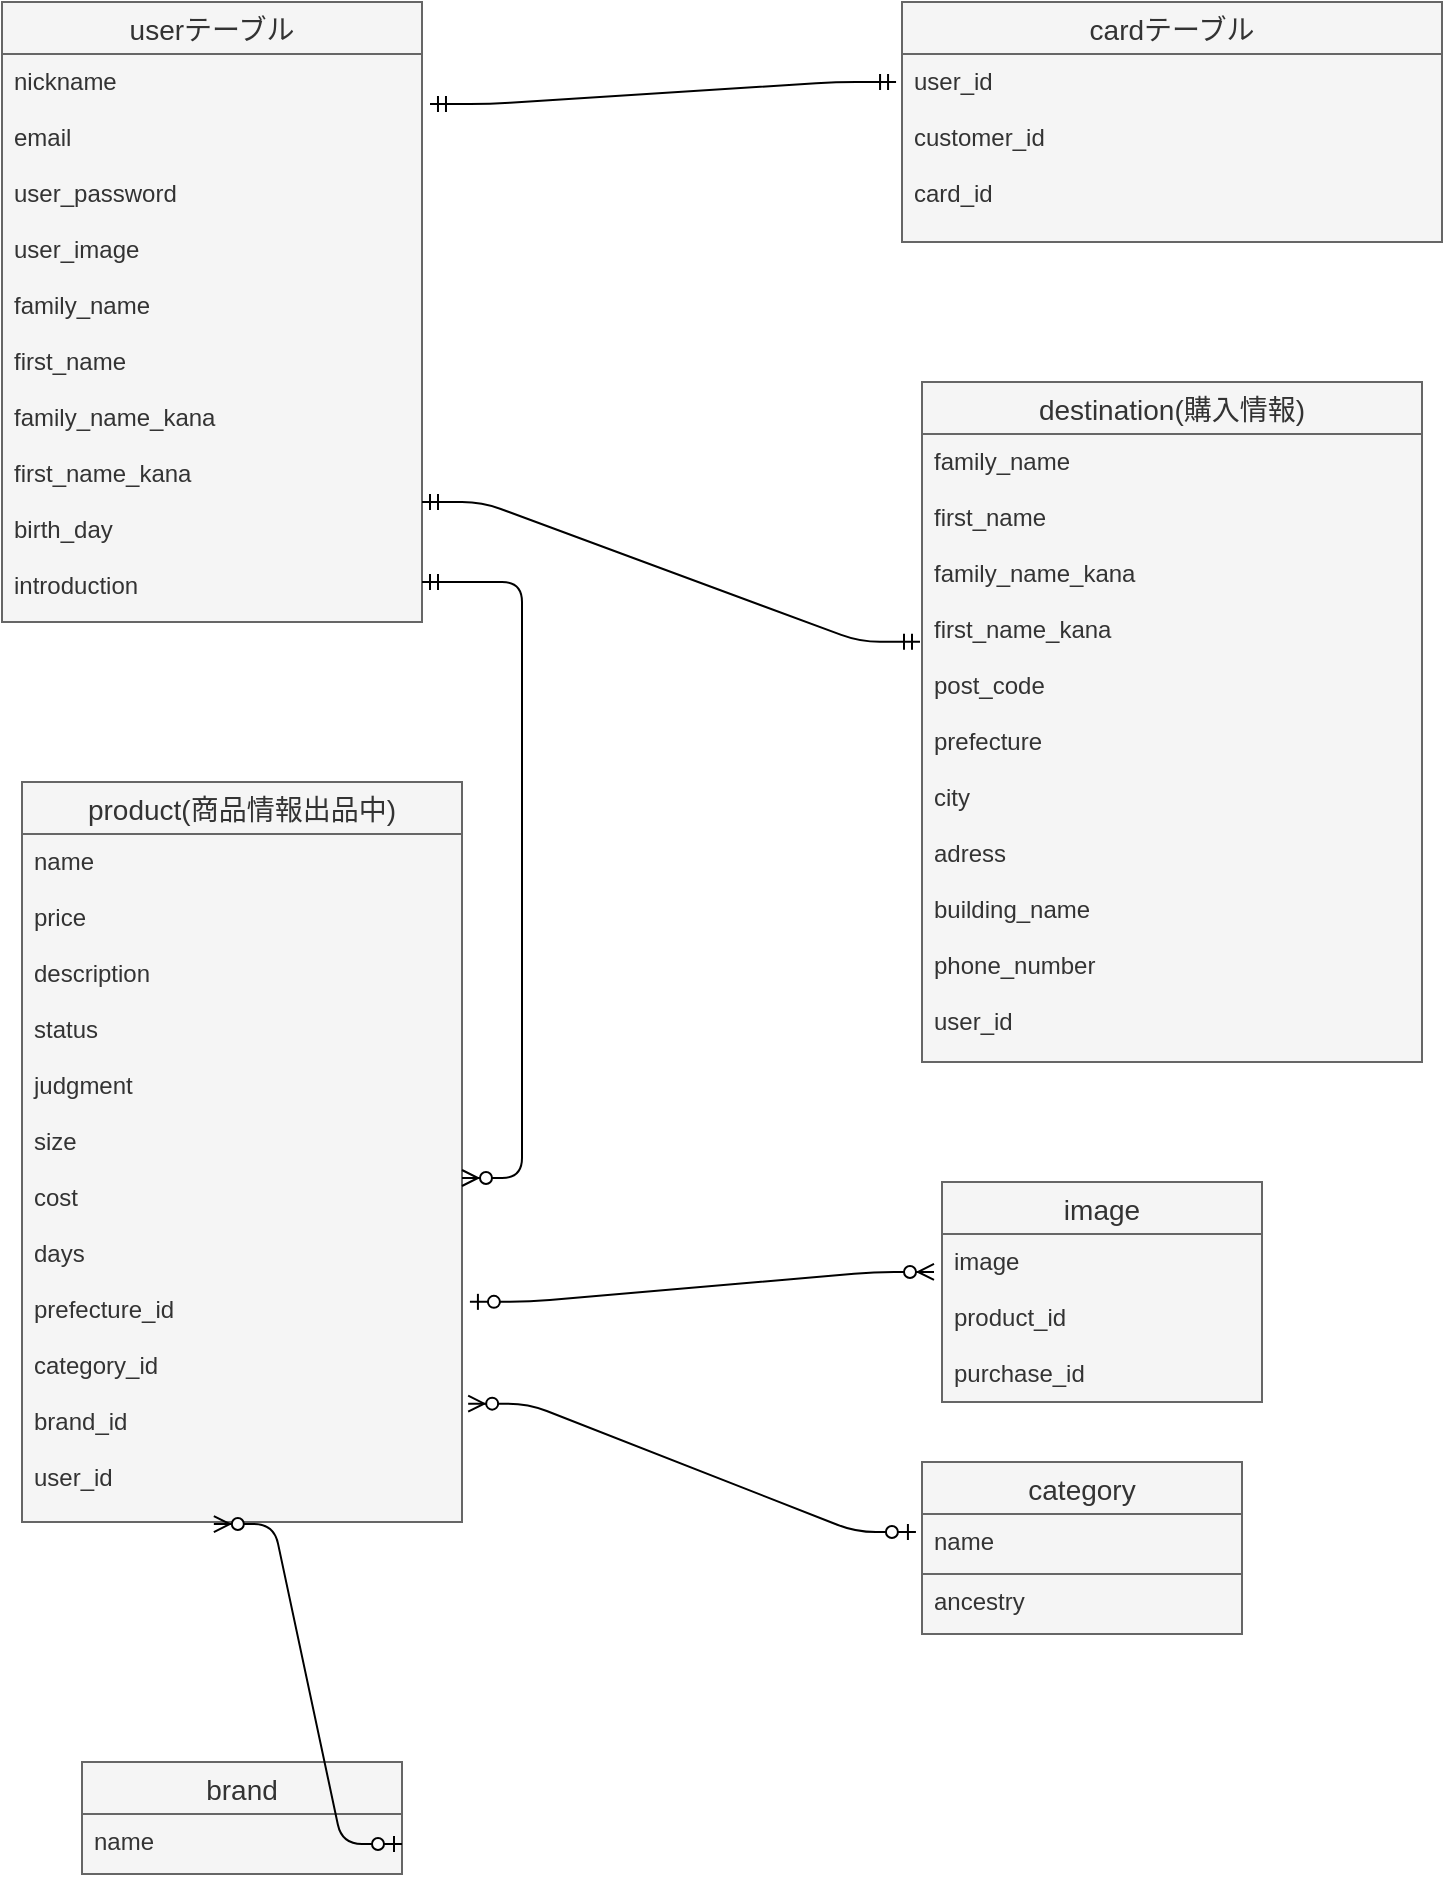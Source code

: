 <mxfile>
    <diagram id="1IACj6Gzww_0nRCPobDj" name="ページ1">
        <mxGraphModel dx="728" dy="680" grid="1" gridSize="10" guides="1" tooltips="1" connect="1" arrows="1" fold="1" page="1" pageScale="1" pageWidth="827" pageHeight="1169" math="0" shadow="0">
            <root>
                <mxCell id="0"/>
                <mxCell id="1" parent="0"/>
                <mxCell id="11" value="userテーブル" style="swimlane;fontStyle=0;childLayout=stackLayout;horizontal=1;startSize=26;horizontalStack=0;resizeParent=1;resizeParentMax=0;resizeLast=0;collapsible=1;marginBottom=0;align=center;fontSize=14;fillColor=#f5f5f5;strokeColor=#666666;fontColor=#333333;" parent="1" vertex="1">
                    <mxGeometry x="60" y="50" width="210" height="310" as="geometry"/>
                </mxCell>
                <mxCell id="12" value="nickname&#10;&#10;email&#10;&#10;user_password&#10;&#10;user_image&#10;&#10;family_name&#10;&#10;first_name&#10;&#10;family_name_kana&#10;&#10;first_name_kana&#10;&#10;birth_day&#10;&#10;introduction" style="text;strokeColor=#666666;fillColor=#f5f5f5;spacingLeft=4;spacingRight=4;overflow=hidden;rotatable=0;points=[[0,0.5],[1,0.5]];portConstraint=eastwest;fontSize=12;fontColor=#333333;" parent="11" vertex="1">
                    <mxGeometry y="26" width="210" height="284" as="geometry"/>
                </mxCell>
                <mxCell id="15" value="cardテーブル" style="swimlane;fontStyle=0;childLayout=stackLayout;horizontal=1;startSize=26;horizontalStack=0;resizeParent=1;resizeParentMax=0;resizeLast=0;collapsible=1;marginBottom=0;align=center;fontSize=14;fillColor=#f5f5f5;strokeColor=#666666;fontColor=#333333;" parent="1" vertex="1">
                    <mxGeometry x="510" y="50" width="270" height="120" as="geometry"/>
                </mxCell>
                <mxCell id="16" value="user_id&#10;&#10;customer_id&#10;&#10;card_id&#10;" style="text;strokeColor=#666666;fillColor=#f5f5f5;spacingLeft=4;spacingRight=4;overflow=hidden;rotatable=0;points=[[0,0.5],[1,0.5]];portConstraint=eastwest;fontSize=12;fontColor=#333333;" parent="15" vertex="1">
                    <mxGeometry y="26" width="270" height="94" as="geometry"/>
                </mxCell>
                <mxCell id="19" value="destination(購入情報)" style="swimlane;fontStyle=0;childLayout=stackLayout;horizontal=1;startSize=26;horizontalStack=0;resizeParent=1;resizeParentMax=0;resizeLast=0;collapsible=1;marginBottom=0;align=center;fontSize=14;fillColor=#f5f5f5;strokeColor=#666666;fontColor=#333333;" parent="1" vertex="1">
                    <mxGeometry x="520" y="240" width="250" height="340" as="geometry"/>
                </mxCell>
                <mxCell id="20" value="family_name&#10;&#10;first_name&#10;&#10;family_name_kana&#10;&#10;first_name_kana&#10;&#10;post_code&#10;&#10;prefecture&#10;&#10;city&#10;&#10;adress&#10;&#10;building_name&#10;&#10;phone_number&#10;&#10;user_id&#10;" style="text;strokeColor=#666666;fillColor=#f5f5f5;spacingLeft=4;spacingRight=4;overflow=hidden;rotatable=0;points=[[0,0.5],[1,0.5]];portConstraint=eastwest;fontSize=12;fontColor=#333333;" parent="19" vertex="1">
                    <mxGeometry y="26" width="250" height="314" as="geometry"/>
                </mxCell>
                <mxCell id="24" value="" style="edgeStyle=entityRelationEdgeStyle;fontSize=12;html=1;endArrow=ERmandOne;startArrow=ERmandOne;entryX=-0.011;entryY=0.149;entryDx=0;entryDy=0;entryPerimeter=0;exitX=1.019;exitY=0.088;exitDx=0;exitDy=0;exitPerimeter=0;" parent="1" source="12" target="16" edge="1">
                    <mxGeometry width="100" height="100" relative="1" as="geometry">
                        <mxPoint x="330" y="190" as="sourcePoint"/>
                        <mxPoint x="430" y="90" as="targetPoint"/>
                    </mxGeometry>
                </mxCell>
                <mxCell id="25" value="" style="edgeStyle=entityRelationEdgeStyle;fontSize=12;html=1;endArrow=ERmandOne;startArrow=ERmandOne;entryX=-0.004;entryY=0.331;entryDx=0;entryDy=0;entryPerimeter=0;" parent="1" target="20" edge="1">
                    <mxGeometry width="100" height="100" relative="1" as="geometry">
                        <mxPoint x="270" y="300" as="sourcePoint"/>
                        <mxPoint x="510" y="370" as="targetPoint"/>
                    </mxGeometry>
                </mxCell>
                <mxCell id="26" value="product(商品情報出品中)" style="swimlane;fontStyle=0;childLayout=stackLayout;horizontal=1;startSize=26;horizontalStack=0;resizeParent=1;resizeParentMax=0;resizeLast=0;collapsible=1;marginBottom=0;align=center;fontSize=14;fillColor=#f5f5f5;strokeColor=#666666;fontColor=#333333;" parent="1" vertex="1">
                    <mxGeometry x="70" y="440" width="220" height="370" as="geometry"/>
                </mxCell>
                <mxCell id="27" value="name&#10;&#10;price&#10;&#10;description&#10;&#10;status&#10;&#10;judgment&#10;&#10;size&#10;&#10;cost&#10;&#10;days&#10;&#10;prefecture_id&#10;&#10;category_id&#10;&#10;brand_id&#10;&#10;user_id&#10;" style="text;strokeColor=#666666;fillColor=#f5f5f5;spacingLeft=4;spacingRight=4;overflow=hidden;rotatable=0;points=[[0,0.5],[1,0.5]];portConstraint=eastwest;fontSize=12;fontColor=#333333;" parent="26" vertex="1">
                    <mxGeometry y="26" width="220" height="344" as="geometry"/>
                </mxCell>
                <mxCell id="34" value="" style="edgeStyle=entityRelationEdgeStyle;fontSize=12;html=1;endArrow=ERzeroToMany;startArrow=ERmandOne;" parent="1" target="27" edge="1">
                    <mxGeometry width="100" height="100" relative="1" as="geometry">
                        <mxPoint x="270" y="340" as="sourcePoint"/>
                        <mxPoint x="290" y="580" as="targetPoint"/>
                    </mxGeometry>
                </mxCell>
                <mxCell id="36" value="brand" style="swimlane;fontStyle=0;childLayout=stackLayout;horizontal=1;startSize=26;horizontalStack=0;resizeParent=1;resizeParentMax=0;resizeLast=0;collapsible=1;marginBottom=0;align=center;fontSize=14;fillColor=#f5f5f5;strokeColor=#666666;fontColor=#333333;" parent="1" vertex="1">
                    <mxGeometry x="100" y="930" width="160" height="56" as="geometry"/>
                </mxCell>
                <mxCell id="37" value="name" style="text;strokeColor=#666666;fillColor=#f5f5f5;spacingLeft=4;spacingRight=4;overflow=hidden;rotatable=0;points=[[0,0.5],[1,0.5]];portConstraint=eastwest;fontSize=12;fontColor=#333333;" parent="36" vertex="1">
                    <mxGeometry y="26" width="160" height="30" as="geometry"/>
                </mxCell>
                <mxCell id="40" value="category" style="swimlane;fontStyle=0;childLayout=stackLayout;horizontal=1;startSize=26;horizontalStack=0;resizeParent=1;resizeParentMax=0;resizeLast=0;collapsible=1;marginBottom=0;align=center;fontSize=14;fillColor=#f5f5f5;strokeColor=#666666;fontColor=#333333;" parent="1" vertex="1">
                    <mxGeometry x="520" y="780" width="160" height="86" as="geometry"/>
                </mxCell>
                <mxCell id="48" value="name" style="text;strokeColor=#666666;fillColor=#f5f5f5;spacingLeft=4;spacingRight=4;overflow=hidden;rotatable=0;points=[[0,0.5],[1,0.5]];portConstraint=eastwest;fontSize=12;fontColor=#333333;" parent="40" vertex="1">
                    <mxGeometry y="26" width="160" height="30" as="geometry"/>
                </mxCell>
                <mxCell id="42" value="ancestry" style="text;strokeColor=#666666;fillColor=#f5f5f5;spacingLeft=4;spacingRight=4;overflow=hidden;rotatable=0;points=[[0,0.5],[1,0.5]];portConstraint=eastwest;fontSize=12;fontColor=#333333;" parent="40" vertex="1">
                    <mxGeometry y="56" width="160" height="30" as="geometry"/>
                </mxCell>
                <mxCell id="44" value="image" style="swimlane;fontStyle=0;childLayout=stackLayout;horizontal=1;startSize=26;horizontalStack=0;resizeParent=1;resizeParentMax=0;resizeLast=0;collapsible=1;marginBottom=0;align=center;fontSize=14;fillColor=#f5f5f5;strokeColor=#666666;fontColor=#333333;" parent="1" vertex="1">
                    <mxGeometry x="530" y="640" width="160" height="110" as="geometry"/>
                </mxCell>
                <mxCell id="45" value="image&#10;&#10;product_id&#10;&#10;purchase_id&#10;" style="text;strokeColor=#666666;fillColor=#f5f5f5;spacingLeft=4;spacingRight=4;overflow=hidden;rotatable=0;points=[[0,0.5],[1,0.5]];portConstraint=eastwest;fontSize=12;fontColor=#333333;" parent="44" vertex="1">
                    <mxGeometry y="26" width="160" height="84" as="geometry"/>
                </mxCell>
                <mxCell id="49" value="" style="edgeStyle=entityRelationEdgeStyle;fontSize=12;html=1;endArrow=ERzeroToMany;startArrow=ERzeroToOne;exitX=1.018;exitY=0.68;exitDx=0;exitDy=0;exitPerimeter=0;entryX=-0.025;entryY=0.226;entryDx=0;entryDy=0;entryPerimeter=0;" parent="1" source="27" target="45" edge="1">
                    <mxGeometry width="100" height="100" relative="1" as="geometry">
                        <mxPoint x="330" y="770" as="sourcePoint"/>
                        <mxPoint x="430" y="670" as="targetPoint"/>
                    </mxGeometry>
                </mxCell>
                <mxCell id="50" value="" style="edgeStyle=entityRelationEdgeStyle;fontSize=12;html=1;endArrow=ERzeroToMany;startArrow=ERzeroToOne;exitX=-0.019;exitY=0.3;exitDx=0;exitDy=0;exitPerimeter=0;entryX=1.014;entryY=0.828;entryDx=0;entryDy=0;entryPerimeter=0;" parent="1" source="48" target="27" edge="1">
                    <mxGeometry width="100" height="100" relative="1" as="geometry">
                        <mxPoint x="556.5" y="880" as="sourcePoint"/>
                        <mxPoint x="490" y="760" as="targetPoint"/>
                    </mxGeometry>
                </mxCell>
                <mxCell id="51" value="" style="edgeStyle=entityRelationEdgeStyle;fontSize=12;html=1;endArrow=ERzeroToMany;startArrow=ERzeroToOne;exitX=1;exitY=0.5;exitDx=0;exitDy=0;entryX=0.436;entryY=1.003;entryDx=0;entryDy=0;entryPerimeter=0;" parent="1" source="37" target="27" edge="1">
                    <mxGeometry width="100" height="100" relative="1" as="geometry">
                        <mxPoint x="100" y="860" as="sourcePoint"/>
                        <mxPoint x="270" y="860" as="targetPoint"/>
                    </mxGeometry>
                </mxCell>
            </root>
        </mxGraphModel>
    </diagram>
</mxfile>